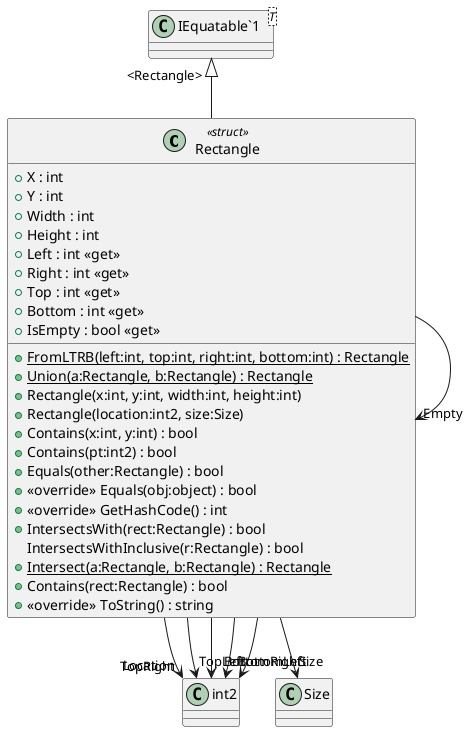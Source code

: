 @startuml
class Rectangle <<struct>> {
    + X : int
    + Y : int
    + Width : int
    + Height : int
    + {static} FromLTRB(left:int, top:int, right:int, bottom:int) : Rectangle
    + {static} Union(a:Rectangle, b:Rectangle) : Rectangle
    + Rectangle(x:int, y:int, width:int, height:int)
    + Rectangle(location:int2, size:Size)
    + Left : int <<get>>
    + Right : int <<get>>
    + Top : int <<get>>
    + Bottom : int <<get>>
    + IsEmpty : bool <<get>>
    + Contains(x:int, y:int) : bool
    + Contains(pt:int2) : bool
    + Equals(other:Rectangle) : bool
    + <<override>> Equals(obj:object) : bool
    + <<override>> GetHashCode() : int
    + IntersectsWith(rect:Rectangle) : bool
    IntersectsWithInclusive(r:Rectangle) : bool
    + {static} Intersect(a:Rectangle, b:Rectangle) : Rectangle
    + Contains(rect:Rectangle) : bool
    + <<override>> ToString() : string
}
class "IEquatable`1"<T> {
}
"IEquatable`1" "<Rectangle>" <|-- Rectangle
Rectangle --> "Empty" Rectangle
Rectangle --> "Location" int2
Rectangle --> "Size" Size
Rectangle --> "TopLeft" int2
Rectangle --> "TopRight" int2
Rectangle --> "BottomLeft" int2
Rectangle --> "BottomRight" int2
@enduml
